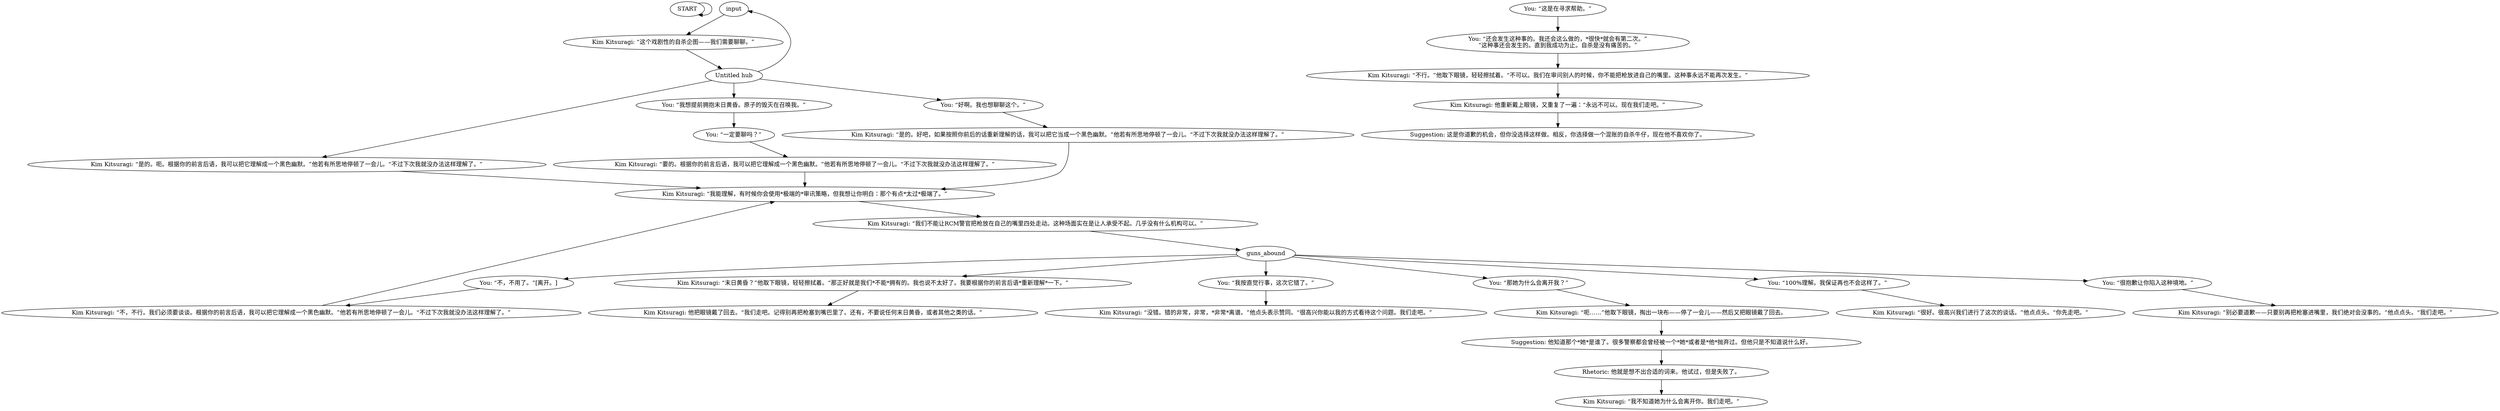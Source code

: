 # KIM SWITCH / TRIED SHOOTING YOURSELF
# a quick switch if you tried to shoot yourself with an empty gun
# ==================================================
digraph G {
	  0 [label="START"];
	  1 [label="input"];
	  2 [label="You: “不，不用了。”[离开。]"];
	  3 [label="You: “还会发生这种事的。我还会这么做的，*很快*就会有第二次。”\n“这种事还会发生的。直到我成功为止。自杀是没有痛苦的。”"];
	  4 [label="Kim Kitsuragi: “是的。呃。根据你的前言后语，我可以把它理解成一个黑色幽默。”他若有所思地停顿了一会儿。“不过下次我就没办法这样理解了。”"];
	  5 [label="You: “一定要聊吗？”"];
	  6 [label="Kim Kitsuragi: “末日黄昏？”他取下眼镜，轻轻擦拭着。“那正好就是我们*不能*拥有的。我也说不太好了。我要根据你的前言后语*重新理解*一下。”"];
	  7 [label="You: “我想提前拥抱末日黄昏。原子的毁灭在召唤我。”"];
	  8 [label="You: “这是在寻求帮助。”"];
	  9 [label="Kim Kitsuragi: 他重新戴上眼镜，又重复了一遍：“永远不可以。现在我们走吧。”"];
	  10 [label="Kim Kitsuragi: “很好。很高兴我们进行了这次的谈话。”他点点头。“你先走吧。”"];
	  11 [label="Kim Kitsuragi: “呃……”他取下眼镜，掏出一块布——停了一会儿——然后又把眼镜戴了回去。"];
	  12 [label="Kim Kitsuragi: “我不知道她为什么会离开你。我们走吧。”"];
	  13 [label="Untitled hub"];
	  14 [label="Kim Kitsuragi: “我们不能让RCM警官把枪放在自己的嘴里四处走动。这种场面实在是让人承受不起。几乎没有什么机构可以。”"];
	  15 [label="guns_abound"];
	  16 [label="Suggestion: 他知道那个*她*是谁了。很多警察都会曾经被一个*她*或者是*他*抛弃过。但他只是不知道说什么好。"];
	  17 [label="Kim Kitsuragi: “不，不行。我们必须要谈谈。根据你的前言后语，我可以把它理解成一个黑色幽默。”他若有所思地停顿了一会儿。“不过下次我就没办法这样理解了。”"];
	  18 [label="Kim Kitsuragi: “是的。好吧，如果按照你前后的话重新理解的话，我可以把它当成一个黑色幽默。”他若有所思地停顿了一会儿。“不过下次我就没办法这样理解了。”"];
	  19 [label="You: “我按直觉行事，这次它错了。”"];
	  20 [label="You: “那她为什么会离开我？”"];
	  21 [label="Kim Kitsuragi: “不行。”他取下眼镜，轻轻擦拭着。“不可以。我们在审问别人的时候，你不能把枪放进自己的嘴里。这种事永远不能再次发生。”"];
	  22 [label="Kim Kitsuragi: “我能理解，有时候你会使用*极端的*审讯策略，但我想让你明白：那个有点*太过*极端了。”"];
	  23 [label="Kim Kitsuragi: 他把眼镜戴了回去。“我们走吧。记得别再把枪塞到嘴巴里了。还有，不要说任何末日黄昏，或者其他之类的话。”"];
	  24 [label="Suggestion: 这是你道歉的机会，但你没选择这样做。相反，你选择做一个混账的自杀牛仔，现在他不喜欢你了。"];
	  25 [label="Rhetoric: 他就是想不出合适的词来。他试过，但是失败了。"];
	  26 [label="Kim Kitsuragi: “这个戏剧性的自杀企图——我们需要聊聊。”"];
	  27 [label="Kim Kitsuragi: “别必要道歉——只要别再把枪塞进嘴里，我们绝对会没事的。”他点点头。“我们走吧。”"];
	  28 [label="You: “好啊。我也想聊聊这个。”"];
	  29 [label="You: “100%理解。我保证再也不会这样了。”"];
	  30 [label="You: “很抱歉让你陷入这种境地。”"];
	  31 [label="Kim Kitsuragi: “要的。根据你的前言后语，我可以把它理解成一个黑色幽默。”他若有所思地停顿了一会儿。“不过下次我就没办法这样理解了。”"];
	  32 [label="Kim Kitsuragi: “没错。错的非常，非常，*非常*离谱。”他点头表示赞同。“很高兴你能以我的方式看待这个问题。我们走吧。”"];
	  0 -> 0
	  1 -> 26
	  2 -> 17
	  3 -> 21
	  4 -> 22
	  5 -> 31
	  6 -> 23
	  7 -> 5
	  8 -> 3
	  9 -> 24
	  11 -> 16
	  13 -> 1
	  13 -> 28
	  13 -> 4
	  13 -> 7
	  14 -> 15
	  15 -> 2
	  15 -> 6
	  15 -> 19
	  15 -> 20
	  15 -> 29
	  15 -> 30
	  16 -> 25
	  17 -> 22
	  18 -> 22
	  19 -> 32
	  20 -> 11
	  21 -> 9
	  22 -> 14
	  25 -> 12
	  26 -> 13
	  28 -> 18
	  29 -> 10
	  30 -> 27
	  31 -> 22
}

